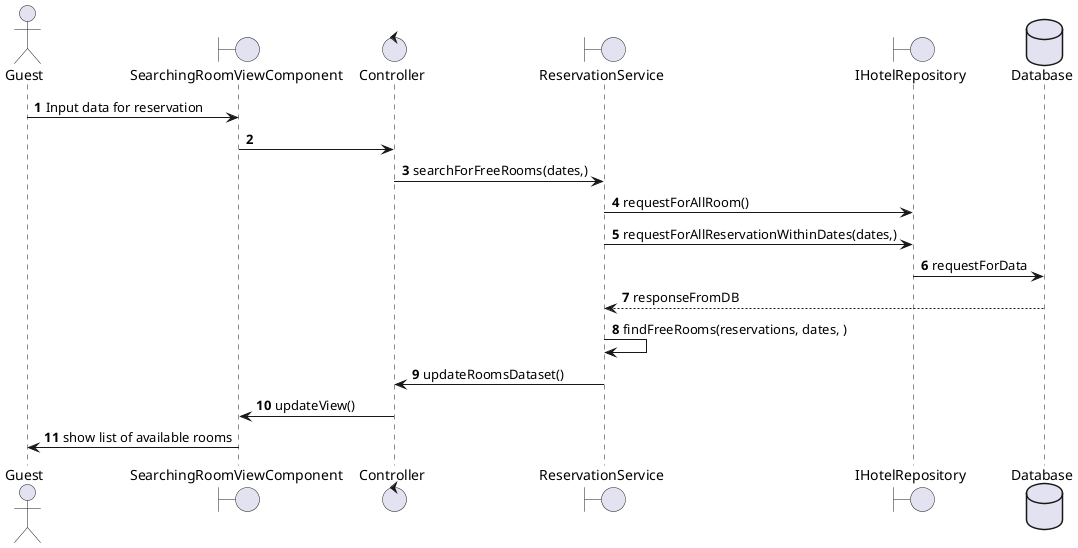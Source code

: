 @startuml
autonumber
actor Guest
boundary SearchingRoomViewComponent
control Controller
boundary ReservationService
boundary IHotelRepository
database Database

Guest->SearchingRoomViewComponent:Input data for reservation
SearchingRoomViewComponent->Controller:
Controller->ReservationService:searchForFreeRooms(dates,)
ReservationService->IHotelRepository: requestForAllRoom()
ReservationService->IHotelRepository: requestForAllReservationWithinDates(dates,)
IHotelRepository->Database: requestForData
Database-->ReservationService: responseFromDB
ReservationService->ReservationService: findFreeRooms(reservations, dates, )
ReservationService->Controller: updateRoomsDataset()
Controller->SearchingRoomViewComponent:updateView()
SearchingRoomViewComponent->Guest:show list of available rooms

@enduml